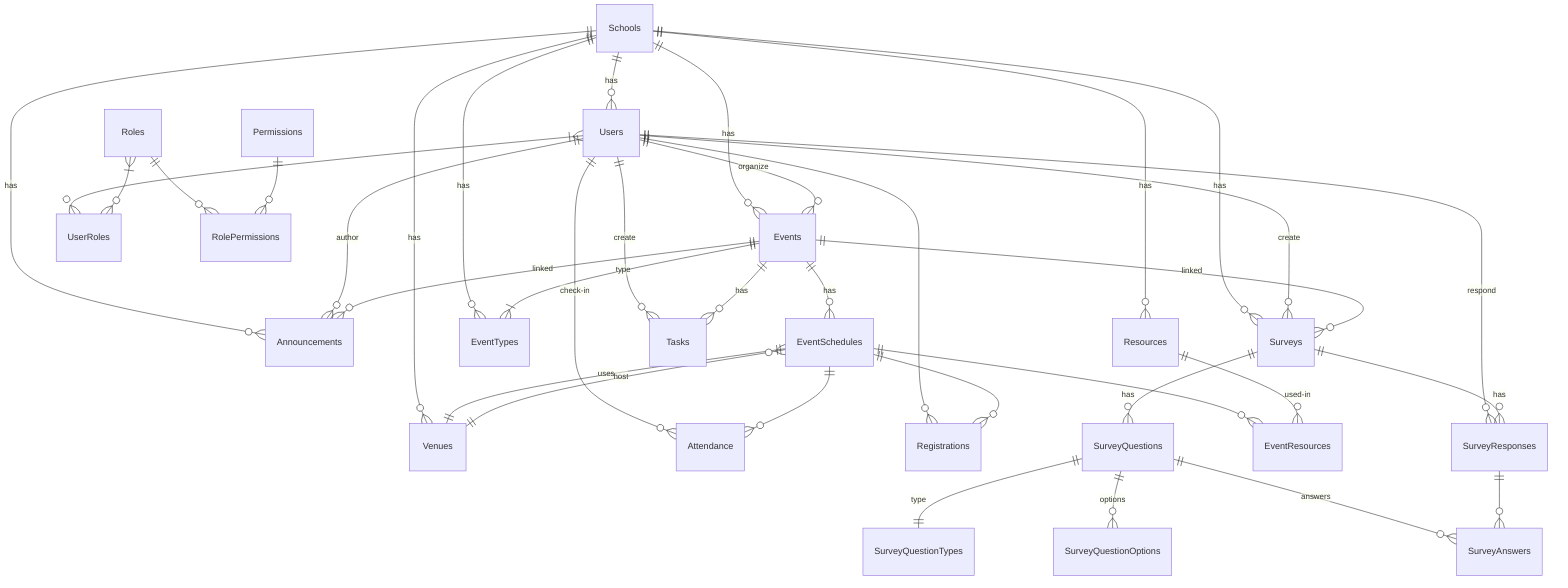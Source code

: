 erDiagram

Schools ||--o{ Users: has
Schools ||--o{ Events: has
Schools ||--o{ Announcements: has
Schools ||--o{ Resources: has
Schools ||--o{ Venues: has
Schools ||--o{ EventTypes: has
Schools ||--o{ Surveys: has

Users }|--o{ UserRoles: ""
Roles }|--o{ UserRoles: ""
Users ||--o{ Events: "organize"
Users ||--o{ Tasks: "create"
Users ||--o{ Attendance: "check-in"
Users ||--o{ Registrations: ""
Users ||--o{ Announcements: "author"
Users ||--o{ Surveys: "create"
Users ||--o{ SurveyResponses: "respond"

Roles ||--o{ RolePermissions: ""
Permissions ||--o{ RolePermissions: ""

Events ||--o{ EventSchedules: "has"
Events ||--|{ EventTypes: "type"
Events ||--o{ Tasks: "has"
Events ||--o{ Announcements: "linked"
Events ||--o{ Surveys: "linked"

EventSchedules ||--o{ Registrations: ""
EventSchedules ||--o{ Attendance: ""
EventSchedules ||--o{ EventResources: ""
EventSchedules ||--|| Venues: "uses"

Venues ||--o{ EventSchedules: "host"

Resources ||--o{ EventResources: "used-in"

Surveys ||--o{ SurveyQuestions: "has"
SurveyQuestions ||--|| SurveyQuestionTypes: "type"
SurveyQuestions ||--o{ SurveyQuestionOptions: "options"
SurveyQuestions ||--o{ SurveyAnswers: "answers"
SurveyResponses ||--o{ SurveyAnswers: ""
Surveys ||--o{ SurveyResponses: "has"